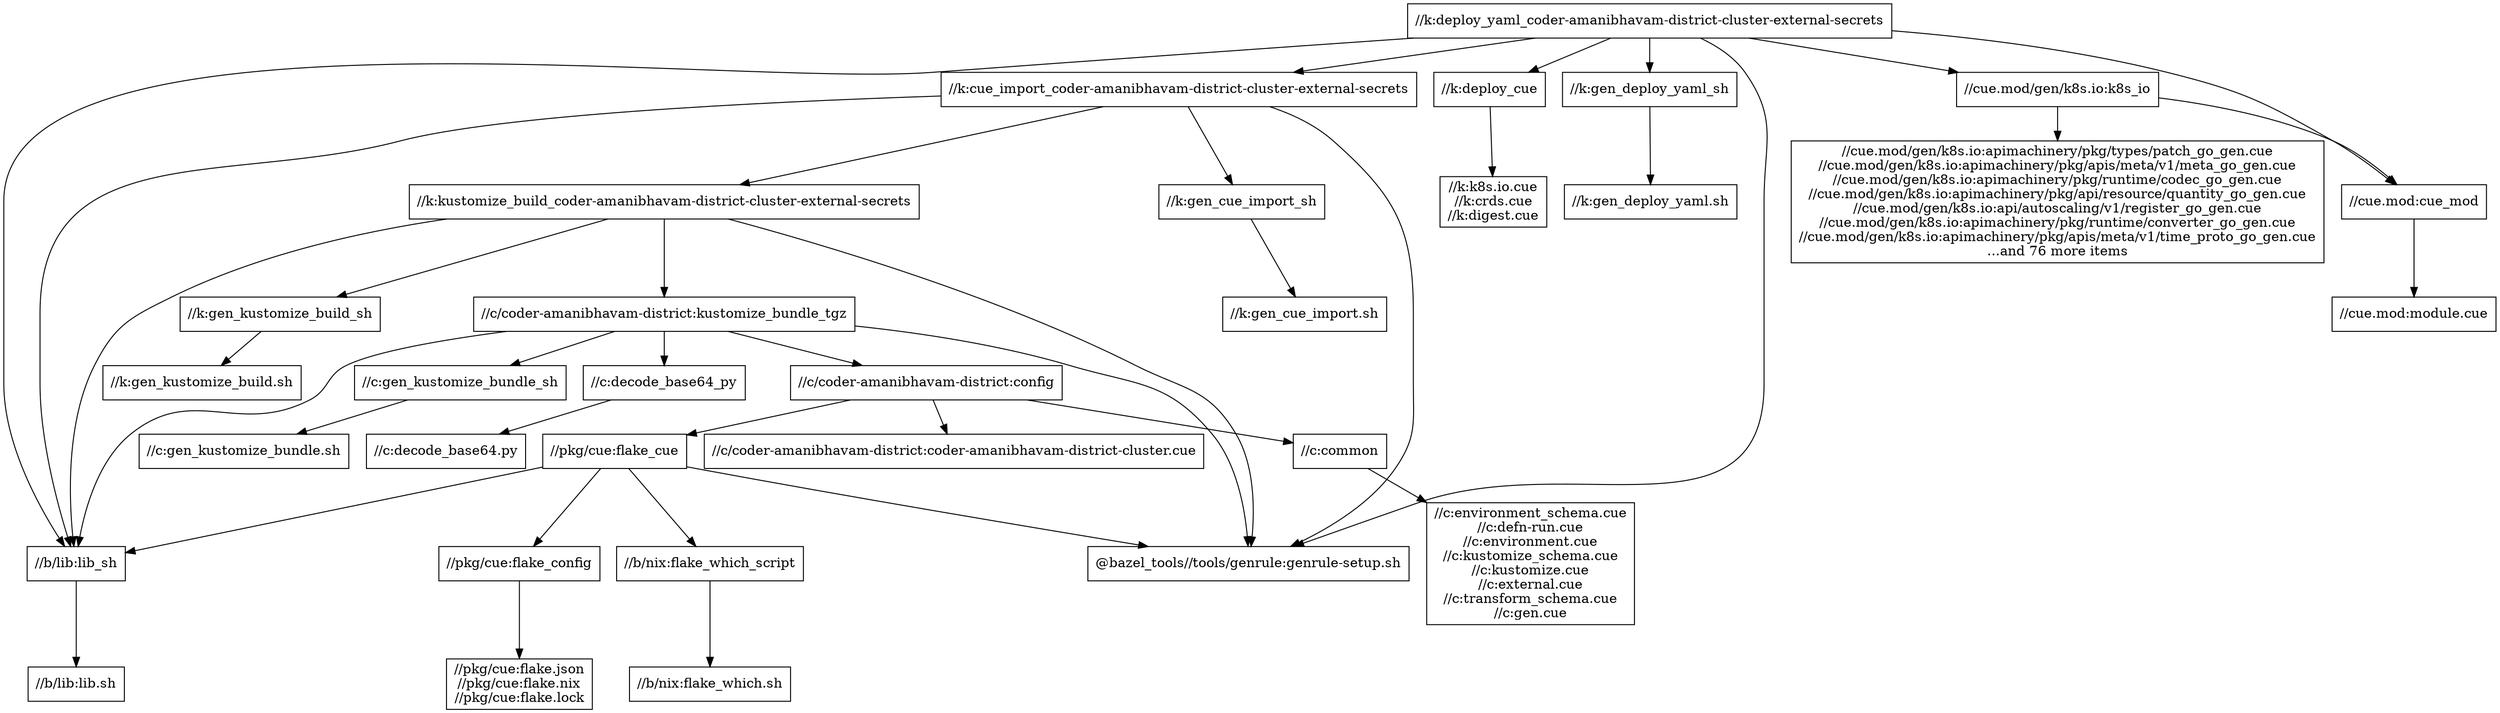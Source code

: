 digraph mygraph {
  node [shape=box];
  "//k:deploy_yaml_coder-amanibhavam-district-cluster-external-secrets"
  "//k:deploy_yaml_coder-amanibhavam-district-cluster-external-secrets" -> "//k:cue_import_coder-amanibhavam-district-cluster-external-secrets"
  "//k:deploy_yaml_coder-amanibhavam-district-cluster-external-secrets" -> "//k:deploy_cue"
  "//k:deploy_yaml_coder-amanibhavam-district-cluster-external-secrets" -> "//k:gen_deploy_yaml_sh"
  "//k:deploy_yaml_coder-amanibhavam-district-cluster-external-secrets" -> "//cue.mod:cue_mod"
  "//k:deploy_yaml_coder-amanibhavam-district-cluster-external-secrets" -> "//cue.mod/gen/k8s.io:k8s_io"
  "//k:deploy_yaml_coder-amanibhavam-district-cluster-external-secrets" -> "//b/lib:lib_sh"
  "//k:deploy_yaml_coder-amanibhavam-district-cluster-external-secrets" -> "@bazel_tools//tools/genrule:genrule-setup.sh"
  "//k:deploy_cue"
  "//k:deploy_cue" -> "//k:k8s.io.cue\n//k:crds.cue\n//k:digest.cue"
  "//cue.mod/gen/k8s.io:k8s_io"
  "//cue.mod/gen/k8s.io:k8s_io" -> "//cue.mod/gen/k8s.io:apimachinery/pkg/types/patch_go_gen.cue\n//cue.mod/gen/k8s.io:apimachinery/pkg/apis/meta/v1/meta_go_gen.cue\n//cue.mod/gen/k8s.io:apimachinery/pkg/runtime/codec_go_gen.cue\n//cue.mod/gen/k8s.io:apimachinery/pkg/api/resource/quantity_go_gen.cue\n//cue.mod/gen/k8s.io:api/autoscaling/v1/register_go_gen.cue\n//cue.mod/gen/k8s.io:apimachinery/pkg/runtime/converter_go_gen.cue\n//cue.mod/gen/k8s.io:apimachinery/pkg/apis/meta/v1/time_proto_go_gen.cue\n...and 76 more items"
  "//cue.mod/gen/k8s.io:k8s_io" -> "//cue.mod:cue_mod"
  "//cue.mod:cue_mod"
  "//cue.mod:cue_mod" -> "//cue.mod:module.cue"
  "//cue.mod:module.cue"
  "//cue.mod/gen/k8s.io:apimachinery/pkg/types/patch_go_gen.cue\n//cue.mod/gen/k8s.io:apimachinery/pkg/apis/meta/v1/meta_go_gen.cue\n//cue.mod/gen/k8s.io:apimachinery/pkg/runtime/codec_go_gen.cue\n//cue.mod/gen/k8s.io:apimachinery/pkg/api/resource/quantity_go_gen.cue\n//cue.mod/gen/k8s.io:api/autoscaling/v1/register_go_gen.cue\n//cue.mod/gen/k8s.io:apimachinery/pkg/runtime/converter_go_gen.cue\n//cue.mod/gen/k8s.io:apimachinery/pkg/apis/meta/v1/time_proto_go_gen.cue\n...and 76 more items"
  "//k:k8s.io.cue\n//k:crds.cue\n//k:digest.cue"
  "//k:gen_deploy_yaml_sh"
  "//k:gen_deploy_yaml_sh" -> "//k:gen_deploy_yaml.sh"
  "//k:gen_deploy_yaml.sh"
  "//k:cue_import_coder-amanibhavam-district-cluster-external-secrets"
  "//k:cue_import_coder-amanibhavam-district-cluster-external-secrets" -> "//k:kustomize_build_coder-amanibhavam-district-cluster-external-secrets"
  "//k:cue_import_coder-amanibhavam-district-cluster-external-secrets" -> "//k:gen_cue_import_sh"
  "//k:cue_import_coder-amanibhavam-district-cluster-external-secrets" -> "//b/lib:lib_sh"
  "//k:cue_import_coder-amanibhavam-district-cluster-external-secrets" -> "@bazel_tools//tools/genrule:genrule-setup.sh"
  "//k:gen_cue_import_sh"
  "//k:gen_cue_import_sh" -> "//k:gen_cue_import.sh"
  "//k:gen_cue_import.sh"
  "//k:kustomize_build_coder-amanibhavam-district-cluster-external-secrets"
  "//k:kustomize_build_coder-amanibhavam-district-cluster-external-secrets" -> "//k:gen_kustomize_build_sh"
  "//k:kustomize_build_coder-amanibhavam-district-cluster-external-secrets" -> "//c/coder-amanibhavam-district:kustomize_bundle_tgz"
  "//k:kustomize_build_coder-amanibhavam-district-cluster-external-secrets" -> "@bazel_tools//tools/genrule:genrule-setup.sh"
  "//k:kustomize_build_coder-amanibhavam-district-cluster-external-secrets" -> "//b/lib:lib_sh"
  "//c/coder-amanibhavam-district:kustomize_bundle_tgz"
  "//c/coder-amanibhavam-district:kustomize_bundle_tgz" -> "//c/coder-amanibhavam-district:config"
  "//c/coder-amanibhavam-district:kustomize_bundle_tgz" -> "@bazel_tools//tools/genrule:genrule-setup.sh"
  "//c/coder-amanibhavam-district:kustomize_bundle_tgz" -> "//c:gen_kustomize_bundle_sh"
  "//c/coder-amanibhavam-district:kustomize_bundle_tgz" -> "//c:decode_base64_py"
  "//c/coder-amanibhavam-district:kustomize_bundle_tgz" -> "//b/lib:lib_sh"
  "//c:decode_base64_py"
  "//c:decode_base64_py" -> "//c:decode_base64.py"
  "//c:decode_base64.py"
  "//c:gen_kustomize_bundle_sh"
  "//c:gen_kustomize_bundle_sh" -> "//c:gen_kustomize_bundle.sh"
  "//c:gen_kustomize_bundle.sh"
  "//c/coder-amanibhavam-district:config"
  "//c/coder-amanibhavam-district:config" -> "//c/coder-amanibhavam-district:coder-amanibhavam-district-cluster.cue"
  "//c/coder-amanibhavam-district:config" -> "//c:common"
  "//c/coder-amanibhavam-district:config" -> "//pkg/cue:flake_cue"
  "//pkg/cue:flake_cue"
  "//pkg/cue:flake_cue" -> "//pkg/cue:flake_config"
  "//pkg/cue:flake_cue" -> "@bazel_tools//tools/genrule:genrule-setup.sh"
  "//pkg/cue:flake_cue" -> "//b/lib:lib_sh"
  "//pkg/cue:flake_cue" -> "//b/nix:flake_which_script"
  "//b/nix:flake_which_script"
  "//b/nix:flake_which_script" -> "//b/nix:flake_which.sh"
  "//b/nix:flake_which.sh"
  "//b/lib:lib_sh"
  "//b/lib:lib_sh" -> "//b/lib:lib.sh"
  "//b/lib:lib.sh"
  "@bazel_tools//tools/genrule:genrule-setup.sh"
  "//pkg/cue:flake_config"
  "//pkg/cue:flake_config" -> "//pkg/cue:flake.json\n//pkg/cue:flake.nix\n//pkg/cue:flake.lock"
  "//pkg/cue:flake.json\n//pkg/cue:flake.nix\n//pkg/cue:flake.lock"
  "//c:common"
  "//c:common" -> "//c:environment_schema.cue\n//c:defn-run.cue\n//c:environment.cue\n//c:kustomize_schema.cue\n//c:kustomize.cue\n//c:external.cue\n//c:transform_schema.cue\n//c:gen.cue"
  "//c:environment_schema.cue\n//c:defn-run.cue\n//c:environment.cue\n//c:kustomize_schema.cue\n//c:kustomize.cue\n//c:external.cue\n//c:transform_schema.cue\n//c:gen.cue"
  "//c/coder-amanibhavam-district:coder-amanibhavam-district-cluster.cue"
  "//k:gen_kustomize_build_sh"
  "//k:gen_kustomize_build_sh" -> "//k:gen_kustomize_build.sh"
  "//k:gen_kustomize_build.sh"
}
